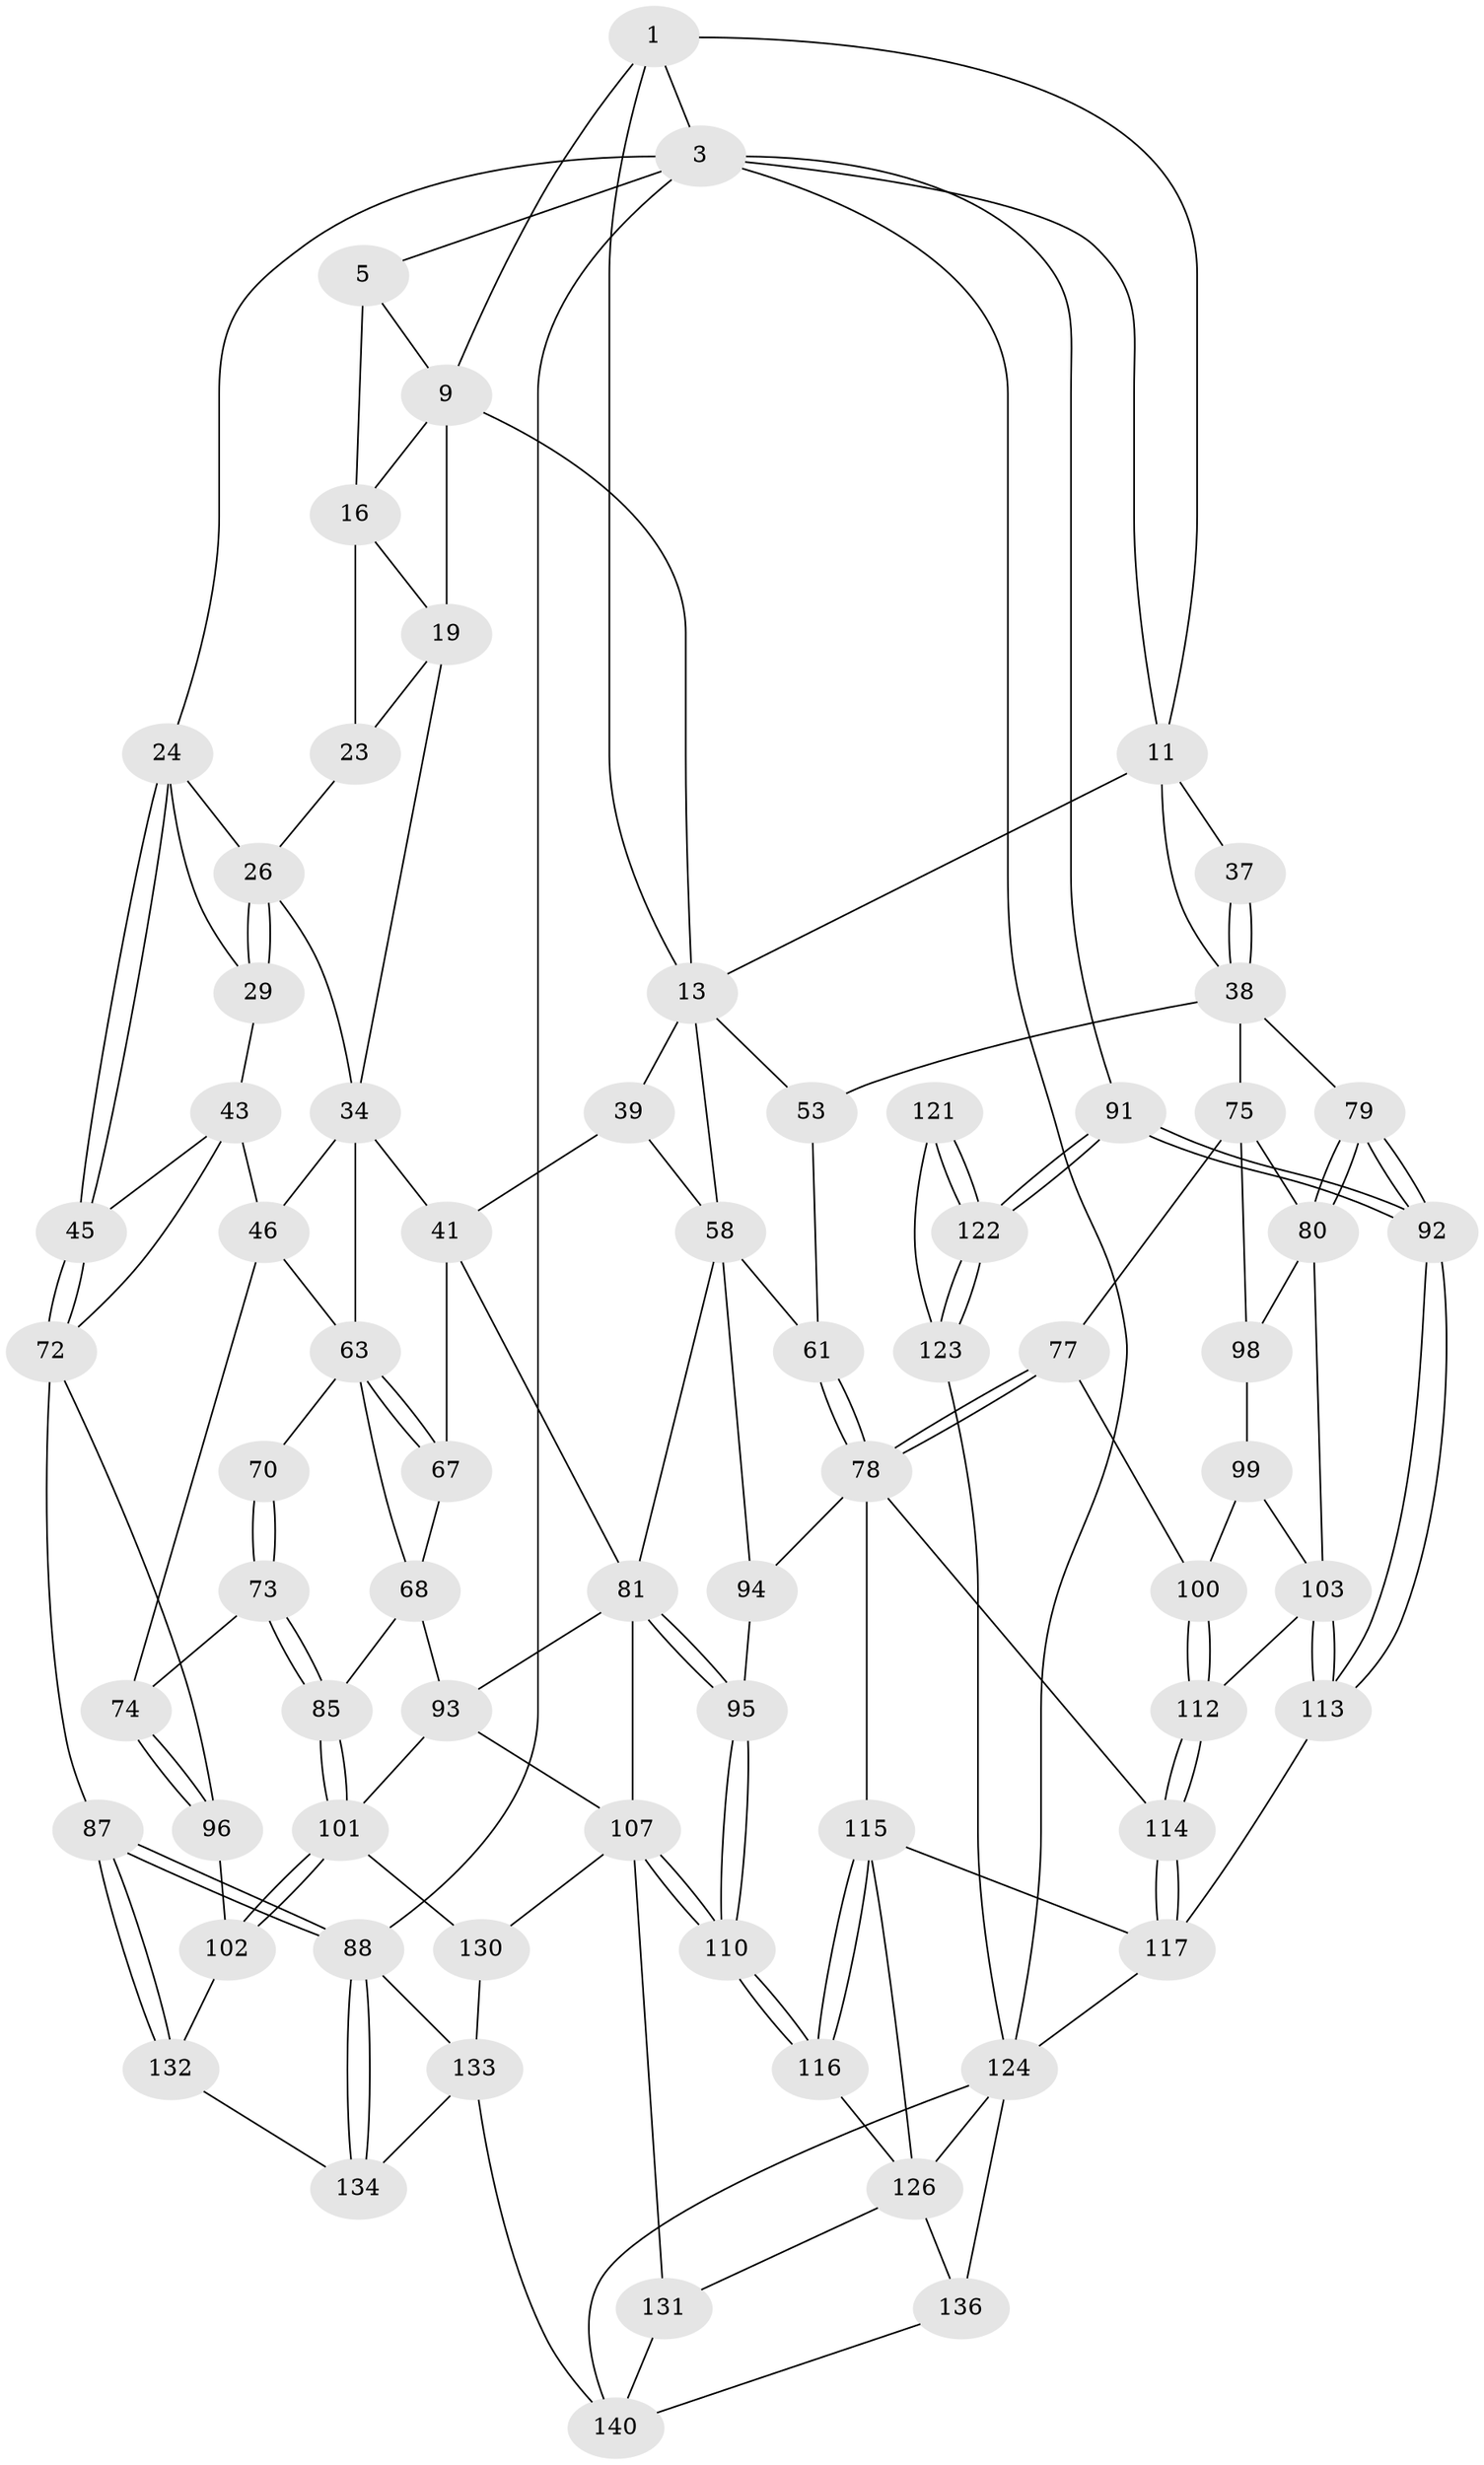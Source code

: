 // original degree distribution, {3: 0.02112676056338028, 4: 0.2535211267605634, 6: 0.2535211267605634, 5: 0.47183098591549294}
// Generated by graph-tools (version 1.1) at 2025/16/03/09/25 04:16:45]
// undirected, 71 vertices, 161 edges
graph export_dot {
graph [start="1"]
  node [color=gray90,style=filled];
  1 [pos="+0.7161128760020868+0",super="+2+8"];
  3 [pos="+1+0",super="+4+90"];
  5 [pos="+0.2568139140863846+0",super="+6"];
  9 [pos="+0.5397923437775374+0.17776220597163328",super="+22+10"];
  11 [pos="+0.8815855676963751+0.13284527633433518",super="+12+31"];
  13 [pos="+0.7472424765114131+0.23841814360299868",super="+48+14"];
  16 [pos="+0.35596809954887965+0.04199373244950141",super="+17"];
  19 [pos="+0.4542515702173193+0.22323732929030893",super="+20"];
  23 [pos="+0.23285410802599593+0.1889220382833665",super="+28"];
  24 [pos="+0+0",super="+25"];
  26 [pos="+0.1882222755720519+0.18787781536417117",super="+27"];
  29 [pos="+0.13041188531841766+0.2835060467550045",super="+30"];
  34 [pos="+0.30488245844864814+0.31980186035441827",super="+35+42"];
  37 [pos="+1+0.20295445866217415"];
  38 [pos="+0.9255538892882428+0.31168942334811783",super="+51"];
  39 [pos="+0.5403330446822667+0.3462809496064783",super="+40"];
  41 [pos="+0.40433403593290534+0.43897597022492657",super="+66"];
  43 [pos="+0.028394498311792988+0.32699683525141676",super="+44"];
  45 [pos="+0+0.22730446363629253"];
  46 [pos="+0.1389500824080431+0.4028199418898591",super="+47"];
  53 [pos="+0.8500974911441465+0.4205898195974436",super="+60"];
  58 [pos="+0.5849836099560453+0.5124449907515858",super="+59+62"];
  61 [pos="+0.6867837034671385+0.548011327728403"];
  63 [pos="+0.26201589401120245+0.42620321111488635",super="+64"];
  67 [pos="+0.29123301750789965+0.5201417131198761"];
  68 [pos="+0.28729369663404625+0.5231326988572316",super="+84"];
  70 [pos="+0.2182671346053056+0.5193519595708324"];
  72 [pos="+0+0.5764229057579915",super="+86"];
  73 [pos="+0.19851737335920147+0.5836002795434941"];
  74 [pos="+0.10809750690400093+0.5582238058176769"];
  75 [pos="+0.8975811260526692+0.4619907381205161",super="+76"];
  77 [pos="+0.7150325499631356+0.57837788185072"];
  78 [pos="+0.707971858534321+0.5763144531838521",super="+105"];
  79 [pos="+1+0.49475355607510546"];
  80 [pos="+1+0.4898119631932121",super="+97"];
  81 [pos="+0.5038613492667501+0.570698983368644",super="+82"];
  85 [pos="+0.19906785377247774+0.5842278918058676"];
  87 [pos="+0+0.8513386712227594"];
  88 [pos="+0+1",super="+89"];
  91 [pos="+1+1"];
  92 [pos="+1+0.7681638748621262"];
  93 [pos="+0.29562851996265016+0.6236957268903118",super="+109"];
  94 [pos="+0.5816640870100146+0.6150677008952521"];
  95 [pos="+0.5553354936439604+0.6237619575096047"];
  96 [pos="+0.027556815642930298+0.6630618972487109"];
  98 [pos="+0.8791702959438328+0.557538438613642"];
  99 [pos="+0.8586579732468503+0.598447060230293"];
  100 [pos="+0.7241878602052708+0.5853115986981086"];
  101 [pos="+0.16644026165863926+0.7567492684540134",super="+111"];
  102 [pos="+0.14413759341343954+0.7546786492774481"];
  103 [pos="+0.9725704192451236+0.6755745895496257",super="+104"];
  107 [pos="+0.4185575440917184+0.7021417913907442",super="+108"];
  110 [pos="+0.5195036542257484+0.7368710200078011"];
  112 [pos="+0.8146863173934752+0.6825800478645154"];
  113 [pos="+1+0.7112528532256158",super="+120"];
  114 [pos="+0.8043672750057858+0.7547134751810317"];
  115 [pos="+0.6409038951064877+0.736155192636053",super="+119"];
  116 [pos="+0.5233833349742426+0.74111348668077"];
  117 [pos="+0.8044756181732058+0.7585904149710109",super="+118"];
  121 [pos="+0.908656081560405+0.7682111289124763"];
  122 [pos="+0.9897445822959797+0.9116151990147874"];
  123 [pos="+0.9126270029773101+0.8708150693394692"];
  124 [pos="+0.8007325030452895+0.8555338953361475",super="+125+135"];
  126 [pos="+0.6305430215769883+0.8821748015089673",super="+127"];
  130 [pos="+0.23503438493106965+0.8894330289779734"];
  131 [pos="+0.3728106123139296+0.9773198083737216"];
  132 [pos="+0.10834425100340386+0.7972972593961847"];
  133 [pos="+0.145218832549556+0.9427645706812211",super="+142"];
  134 [pos="+0.03076003881735793+0.9321788727007023"];
  136 [pos="+0.7697394446179534+0.9087379976752757",super="+137"];
  140 [pos="+0.6148177064603557+1",super="+141"];
  1 -- 3;
  1 -- 11;
  1 -- 9;
  1 -- 13;
  3 -- 24;
  3 -- 5;
  3 -- 91;
  3 -- 11;
  3 -- 88 [weight=2];
  3 -- 124;
  5 -- 16 [weight=2];
  5 -- 9;
  9 -- 19 [weight=2];
  9 -- 16;
  9 -- 13;
  11 -- 13;
  11 -- 38;
  11 -- 37;
  13 -- 58;
  13 -- 53 [weight=2];
  13 -- 39 [weight=2];
  16 -- 19;
  16 -- 23 [weight=2];
  19 -- 34;
  19 -- 23;
  23 -- 26;
  24 -- 45;
  24 -- 45;
  24 -- 26;
  24 -- 29;
  26 -- 29 [weight=2];
  26 -- 29;
  26 -- 34;
  29 -- 43;
  34 -- 46 [weight=2];
  34 -- 41;
  34 -- 63;
  37 -- 38 [weight=2];
  37 -- 38;
  38 -- 53;
  38 -- 75;
  38 -- 79;
  39 -- 41;
  39 -- 58;
  41 -- 81;
  41 -- 67;
  43 -- 72;
  43 -- 45;
  43 -- 46 [weight=2];
  45 -- 72;
  45 -- 72;
  46 -- 74;
  46 -- 63;
  53 -- 61;
  58 -- 81;
  58 -- 61;
  58 -- 94;
  61 -- 78;
  61 -- 78;
  63 -- 67;
  63 -- 67;
  63 -- 68;
  63 -- 70 [weight=2];
  67 -- 68;
  68 -- 85;
  68 -- 93;
  70 -- 73;
  70 -- 73;
  72 -- 96;
  72 -- 87;
  73 -- 74;
  73 -- 85;
  73 -- 85;
  74 -- 96;
  74 -- 96;
  75 -- 80;
  75 -- 98;
  75 -- 77;
  77 -- 78;
  77 -- 78;
  77 -- 100;
  78 -- 94;
  78 -- 114;
  78 -- 115;
  79 -- 80;
  79 -- 80;
  79 -- 92;
  79 -- 92;
  80 -- 98;
  80 -- 103;
  81 -- 95;
  81 -- 95;
  81 -- 107;
  81 -- 93;
  85 -- 101;
  85 -- 101;
  87 -- 88;
  87 -- 88;
  87 -- 132;
  87 -- 132;
  88 -- 134;
  88 -- 134;
  88 -- 133;
  91 -- 92;
  91 -- 92;
  91 -- 122;
  91 -- 122;
  92 -- 113;
  92 -- 113;
  93 -- 107;
  93 -- 101;
  94 -- 95;
  95 -- 110;
  95 -- 110;
  96 -- 102;
  98 -- 99;
  99 -- 100;
  99 -- 103;
  100 -- 112;
  100 -- 112;
  101 -- 102;
  101 -- 102;
  101 -- 130;
  102 -- 132;
  103 -- 113;
  103 -- 113;
  103 -- 112;
  107 -- 110;
  107 -- 110;
  107 -- 130;
  107 -- 131;
  110 -- 116;
  110 -- 116;
  112 -- 114;
  112 -- 114;
  113 -- 117;
  114 -- 117;
  114 -- 117;
  115 -- 116;
  115 -- 116;
  115 -- 126;
  115 -- 117;
  116 -- 126;
  117 -- 124;
  121 -- 122;
  121 -- 122;
  121 -- 123;
  122 -- 123;
  122 -- 123;
  123 -- 124;
  124 -- 126;
  124 -- 136 [weight=2];
  124 -- 140;
  126 -- 136;
  126 -- 131;
  130 -- 133;
  131 -- 140;
  132 -- 134;
  133 -- 134;
  133 -- 140;
  136 -- 140;
}
